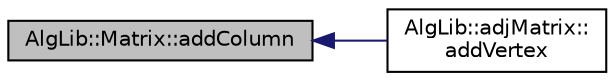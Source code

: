 digraph "AlgLib::Matrix::addColumn"
{
  edge [fontname="Helvetica",fontsize="10",labelfontname="Helvetica",labelfontsize="10"];
  node [fontname="Helvetica",fontsize="10",shape=record];
  rankdir="LR";
  Node1 [label="AlgLib::Matrix::addColumn",height=0.2,width=0.4,color="black", fillcolor="grey75", style="filled", fontcolor="black"];
  Node1 -> Node2 [dir="back",color="midnightblue",fontsize="10",style="solid",fontname="Helvetica"];
  Node2 [label="AlgLib::adjMatrix::\laddVertex",height=0.2,width=0.4,color="black", fillcolor="white", style="filled",URL="$class_alg_lib_1_1adj_matrix.html#a55d736fcb0d25028df7e4775d0b7fa53"];
}
